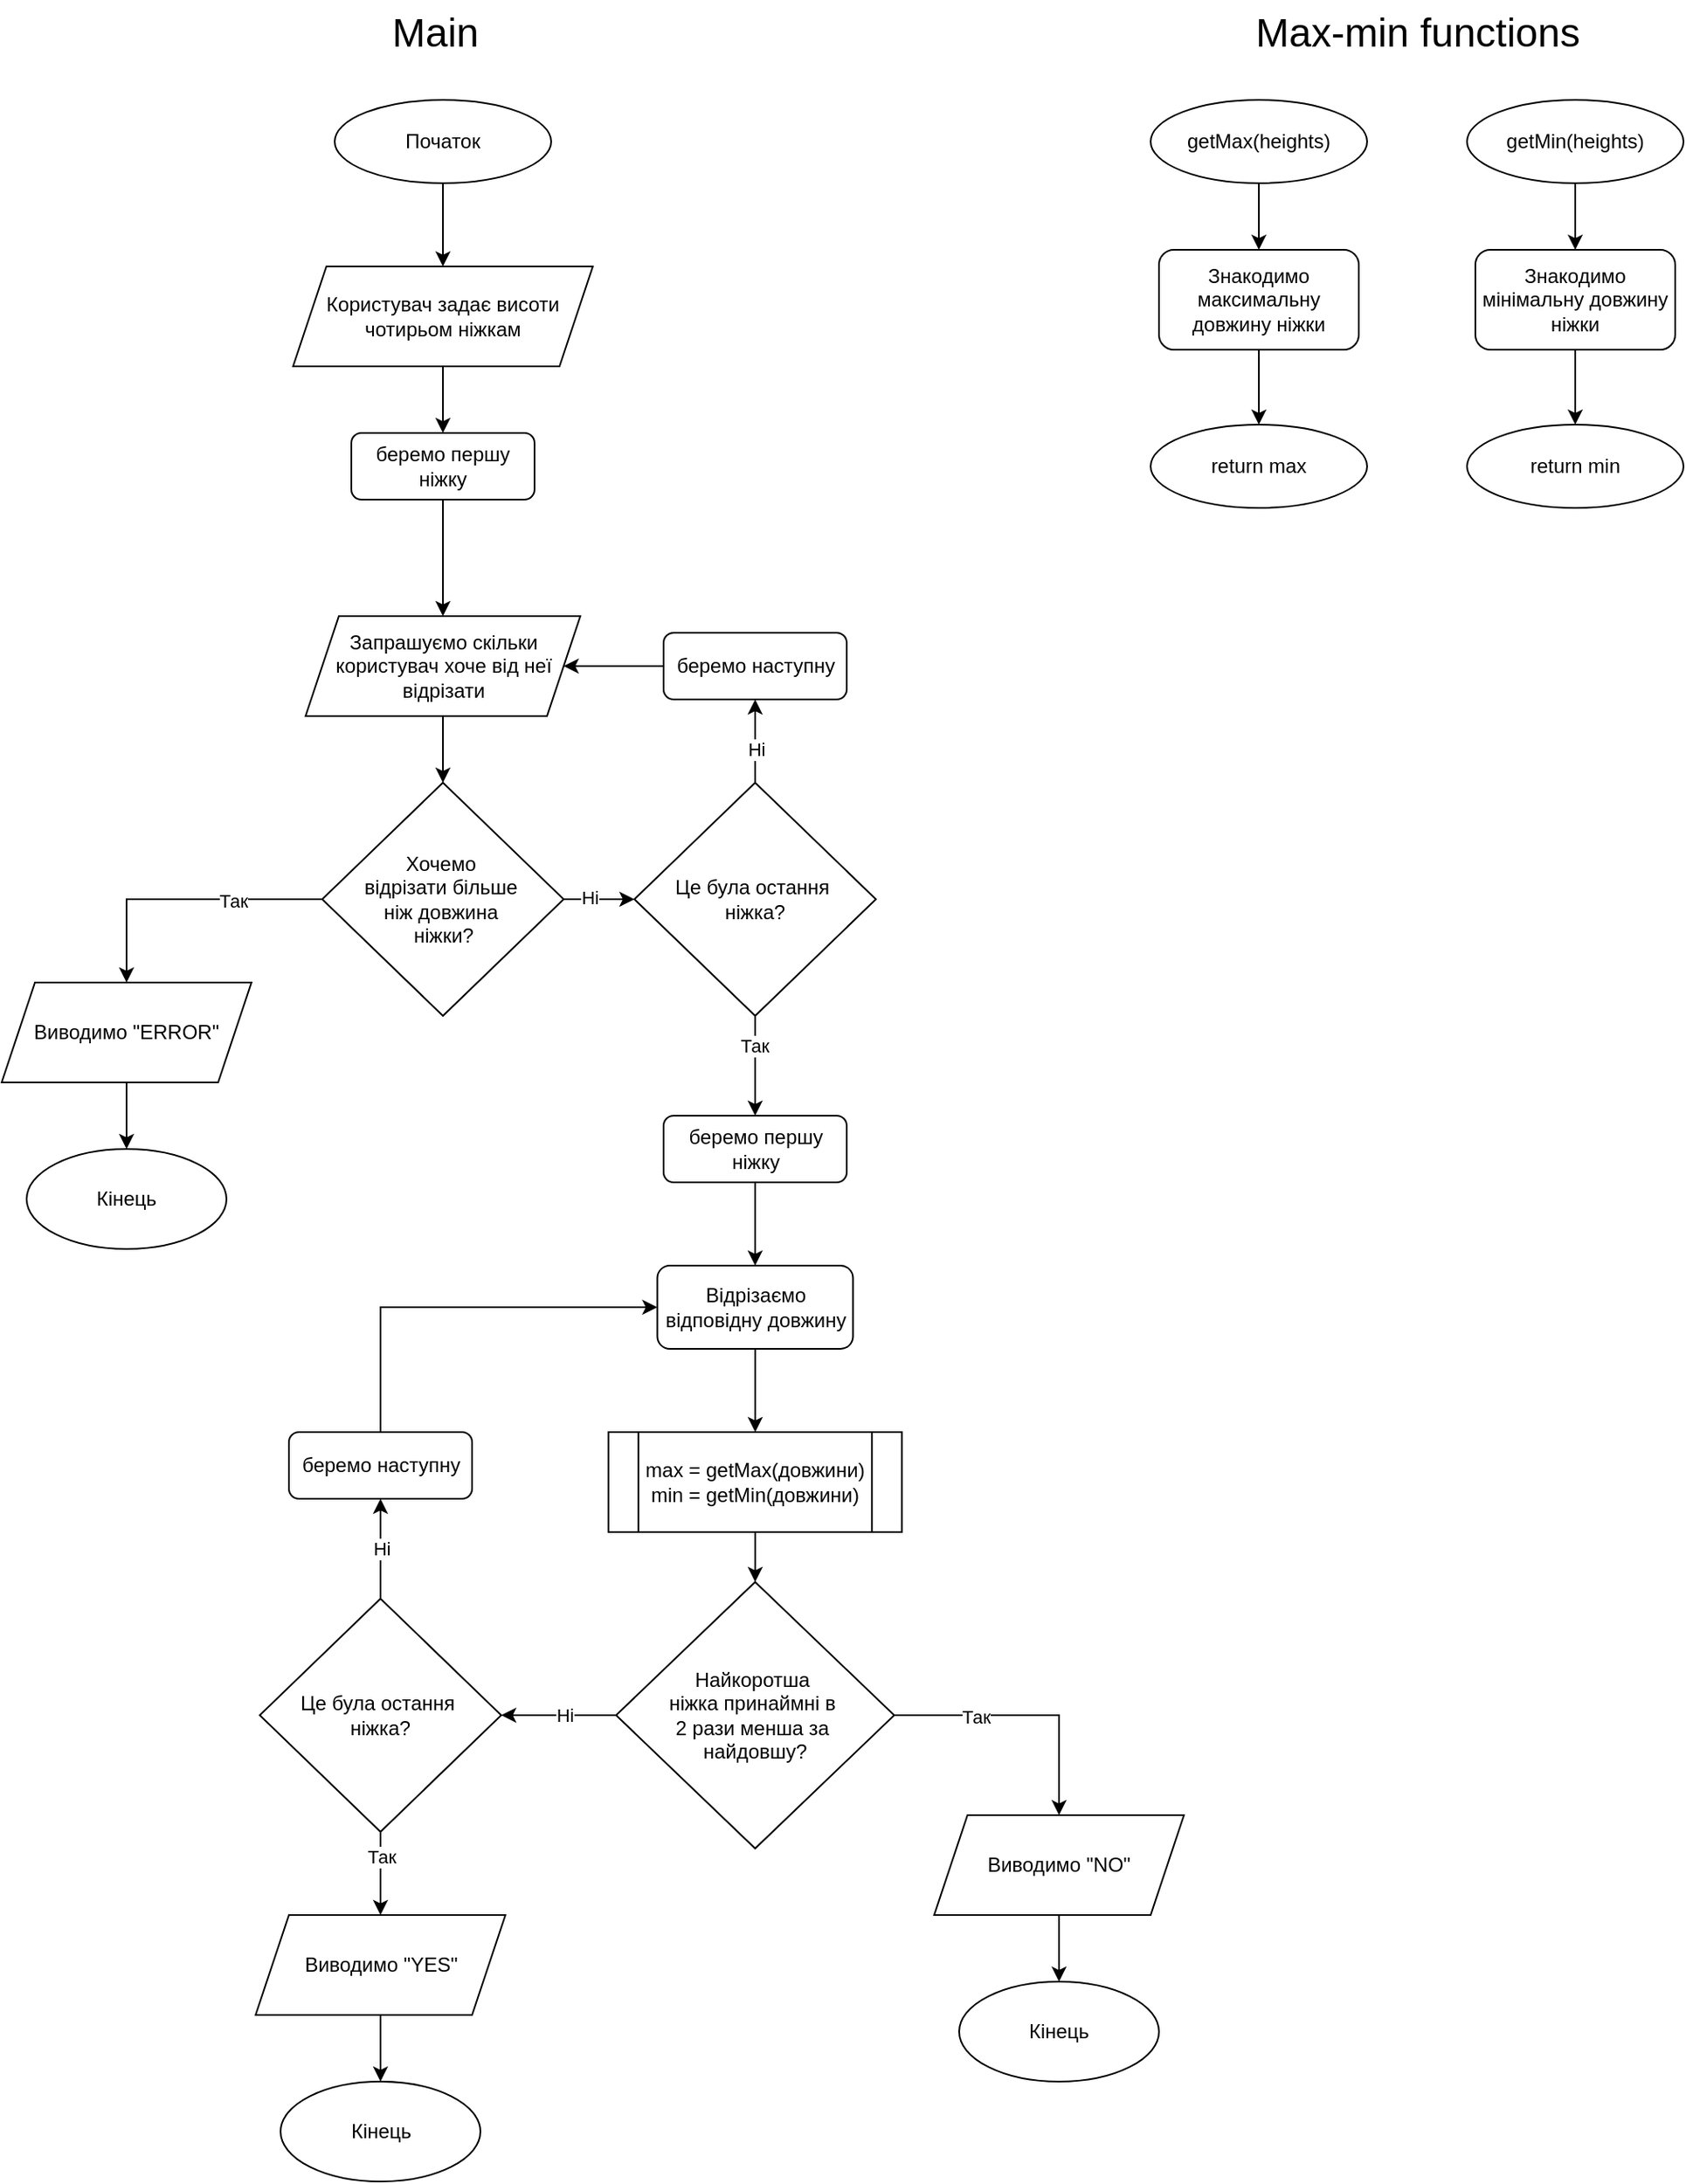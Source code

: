 <mxfile version="24.8.1">
  <diagram name="Page-1" id="XjKNdMhh2U0nfwWWohRo">
    <mxGraphModel dx="3430" dy="1044" grid="1" gridSize="10" guides="1" tooltips="1" connect="1" arrows="1" fold="1" page="1" pageScale="1" pageWidth="850" pageHeight="1100" math="0" shadow="0">
      <root>
        <mxCell id="0" />
        <mxCell id="1" parent="0" />
        <mxCell id="abfaj3LT7T33ILpD5jAN-10" value="" style="edgeStyle=orthogonalEdgeStyle;rounded=0;orthogonalLoop=1;jettySize=auto;html=1;" edge="1" parent="1" source="MJ7d8MGrej0oFUK3ACLP-1" target="abfaj3LT7T33ILpD5jAN-9">
          <mxGeometry relative="1" as="geometry" />
        </mxCell>
        <mxCell id="MJ7d8MGrej0oFUK3ACLP-1" value="Початок" style="ellipse;whiteSpace=wrap;html=1;" parent="1" vertex="1">
          <mxGeometry x="120" y="90" width="130" height="50" as="geometry" />
        </mxCell>
        <mxCell id="MJ7d8MGrej0oFUK3ACLP-2" value="&lt;font style=&quot;font-size: 24px;&quot;&gt;Main&lt;/font&gt;" style="text;html=1;align=center;verticalAlign=middle;resizable=0;points=[];autosize=1;strokeColor=none;fillColor=none;" parent="1" vertex="1">
          <mxGeometry x="140" y="30" width="80" height="40" as="geometry" />
        </mxCell>
        <mxCell id="MJ7d8MGrej0oFUK3ACLP-3" value="&lt;font style=&quot;font-size: 24px;&quot;&gt;Max-min functions&lt;/font&gt;" style="text;html=1;align=center;verticalAlign=middle;resizable=0;points=[];autosize=1;strokeColor=none;fillColor=none;" parent="1" vertex="1">
          <mxGeometry x="660" y="30" width="220" height="40" as="geometry" />
        </mxCell>
        <mxCell id="abfaj3LT7T33ILpD5jAN-12" value="" style="edgeStyle=orthogonalEdgeStyle;rounded=0;orthogonalLoop=1;jettySize=auto;html=1;" edge="1" parent="1" source="abfaj3LT7T33ILpD5jAN-9" target="abfaj3LT7T33ILpD5jAN-11">
          <mxGeometry relative="1" as="geometry" />
        </mxCell>
        <mxCell id="abfaj3LT7T33ILpD5jAN-9" value="Користувач задає висоти чотирьом ніжкам" style="shape=parallelogram;perimeter=parallelogramPerimeter;whiteSpace=wrap;html=1;fixedSize=1;" vertex="1" parent="1">
          <mxGeometry x="95" y="190" width="180" height="60" as="geometry" />
        </mxCell>
        <mxCell id="abfaj3LT7T33ILpD5jAN-14" value="" style="edgeStyle=orthogonalEdgeStyle;rounded=0;orthogonalLoop=1;jettySize=auto;html=1;" edge="1" parent="1" source="abfaj3LT7T33ILpD5jAN-11" target="abfaj3LT7T33ILpD5jAN-13">
          <mxGeometry relative="1" as="geometry" />
        </mxCell>
        <mxCell id="abfaj3LT7T33ILpD5jAN-11" value="беремо першу ніжку" style="rounded=1;whiteSpace=wrap;html=1;" vertex="1" parent="1">
          <mxGeometry x="130" y="290" width="110" height="40" as="geometry" />
        </mxCell>
        <mxCell id="abfaj3LT7T33ILpD5jAN-16" value="" style="edgeStyle=orthogonalEdgeStyle;rounded=0;orthogonalLoop=1;jettySize=auto;html=1;" edge="1" parent="1" source="abfaj3LT7T33ILpD5jAN-13" target="abfaj3LT7T33ILpD5jAN-15">
          <mxGeometry relative="1" as="geometry" />
        </mxCell>
        <mxCell id="abfaj3LT7T33ILpD5jAN-13" value="Запрашуємо скільки користувач хоче від неї відрізати" style="shape=parallelogram;perimeter=parallelogramPerimeter;whiteSpace=wrap;html=1;fixedSize=1;" vertex="1" parent="1">
          <mxGeometry x="102.5" y="400" width="165" height="60" as="geometry" />
        </mxCell>
        <mxCell id="abfaj3LT7T33ILpD5jAN-18" style="edgeStyle=orthogonalEdgeStyle;rounded=0;orthogonalLoop=1;jettySize=auto;html=1;entryX=0.5;entryY=0;entryDx=0;entryDy=0;" edge="1" parent="1" source="abfaj3LT7T33ILpD5jAN-15" target="abfaj3LT7T33ILpD5jAN-17">
          <mxGeometry relative="1" as="geometry" />
        </mxCell>
        <mxCell id="abfaj3LT7T33ILpD5jAN-21" value="Так" style="edgeLabel;html=1;align=center;verticalAlign=middle;resizable=0;points=[];" vertex="1" connectable="0" parent="abfaj3LT7T33ILpD5jAN-18">
          <mxGeometry x="-0.353" y="1" relative="1" as="geometry">
            <mxPoint as="offset" />
          </mxGeometry>
        </mxCell>
        <mxCell id="abfaj3LT7T33ILpD5jAN-24" style="edgeStyle=orthogonalEdgeStyle;rounded=0;orthogonalLoop=1;jettySize=auto;html=1;entryX=0;entryY=0.5;entryDx=0;entryDy=0;" edge="1" parent="1" source="abfaj3LT7T33ILpD5jAN-15" target="abfaj3LT7T33ILpD5jAN-23">
          <mxGeometry relative="1" as="geometry" />
        </mxCell>
        <mxCell id="abfaj3LT7T33ILpD5jAN-25" value="Ні" style="edgeLabel;html=1;align=center;verticalAlign=middle;resizable=0;points=[];" vertex="1" connectable="0" parent="abfaj3LT7T33ILpD5jAN-24">
          <mxGeometry x="-0.271" y="1" relative="1" as="geometry">
            <mxPoint as="offset" />
          </mxGeometry>
        </mxCell>
        <mxCell id="abfaj3LT7T33ILpD5jAN-15" value="Хочемо&amp;nbsp;&lt;div&gt;відрізати&amp;nbsp;&lt;span style=&quot;background-color: initial;&quot;&gt;більше&amp;nbsp;&lt;/span&gt;&lt;div&gt;&lt;div&gt;ніж довжина&amp;nbsp;&lt;/div&gt;&lt;div&gt;ніжки?&lt;/div&gt;&lt;/div&gt;&lt;/div&gt;" style="rhombus;whiteSpace=wrap;html=1;" vertex="1" parent="1">
          <mxGeometry x="112.5" y="500" width="145" height="140" as="geometry" />
        </mxCell>
        <mxCell id="abfaj3LT7T33ILpD5jAN-20" style="edgeStyle=orthogonalEdgeStyle;rounded=0;orthogonalLoop=1;jettySize=auto;html=1;entryX=0.5;entryY=0;entryDx=0;entryDy=0;" edge="1" parent="1" source="abfaj3LT7T33ILpD5jAN-17" target="abfaj3LT7T33ILpD5jAN-19">
          <mxGeometry relative="1" as="geometry" />
        </mxCell>
        <mxCell id="abfaj3LT7T33ILpD5jAN-17" value="Виводимо &quot;ERROR&quot;" style="shape=parallelogram;perimeter=parallelogramPerimeter;whiteSpace=wrap;html=1;fixedSize=1;" vertex="1" parent="1">
          <mxGeometry x="-80" y="620" width="150" height="60" as="geometry" />
        </mxCell>
        <mxCell id="abfaj3LT7T33ILpD5jAN-19" value="Кінець" style="ellipse;whiteSpace=wrap;html=1;" vertex="1" parent="1">
          <mxGeometry x="-65" y="720" width="120" height="60" as="geometry" />
        </mxCell>
        <mxCell id="abfaj3LT7T33ILpD5jAN-28" style="edgeStyle=orthogonalEdgeStyle;rounded=0;orthogonalLoop=1;jettySize=auto;html=1;entryX=1;entryY=0.5;entryDx=0;entryDy=0;" edge="1" parent="1" source="abfaj3LT7T33ILpD5jAN-22" target="abfaj3LT7T33ILpD5jAN-13">
          <mxGeometry relative="1" as="geometry" />
        </mxCell>
        <mxCell id="abfaj3LT7T33ILpD5jAN-22" value="беремо наступну" style="rounded=1;whiteSpace=wrap;html=1;" vertex="1" parent="1">
          <mxGeometry x="317.5" y="410" width="110" height="40" as="geometry" />
        </mxCell>
        <mxCell id="abfaj3LT7T33ILpD5jAN-26" style="edgeStyle=orthogonalEdgeStyle;rounded=0;orthogonalLoop=1;jettySize=auto;html=1;entryX=0.5;entryY=1;entryDx=0;entryDy=0;" edge="1" parent="1" source="abfaj3LT7T33ILpD5jAN-23" target="abfaj3LT7T33ILpD5jAN-22">
          <mxGeometry relative="1" as="geometry" />
        </mxCell>
        <mxCell id="abfaj3LT7T33ILpD5jAN-27" value="Ні" style="edgeLabel;html=1;align=center;verticalAlign=middle;resizable=0;points=[];" vertex="1" connectable="0" parent="abfaj3LT7T33ILpD5jAN-26">
          <mxGeometry x="0.193" y="-1" relative="1" as="geometry">
            <mxPoint x="-1" y="10" as="offset" />
          </mxGeometry>
        </mxCell>
        <mxCell id="abfaj3LT7T33ILpD5jAN-30" style="edgeStyle=orthogonalEdgeStyle;rounded=0;orthogonalLoop=1;jettySize=auto;html=1;entryX=0.5;entryY=0;entryDx=0;entryDy=0;" edge="1" parent="1" source="abfaj3LT7T33ILpD5jAN-23" target="abfaj3LT7T33ILpD5jAN-29">
          <mxGeometry relative="1" as="geometry" />
        </mxCell>
        <mxCell id="abfaj3LT7T33ILpD5jAN-31" value="Так" style="edgeLabel;html=1;align=center;verticalAlign=middle;resizable=0;points=[];" vertex="1" connectable="0" parent="abfaj3LT7T33ILpD5jAN-30">
          <mxGeometry x="-0.422" y="-1" relative="1" as="geometry">
            <mxPoint as="offset" />
          </mxGeometry>
        </mxCell>
        <mxCell id="abfaj3LT7T33ILpD5jAN-23" value="Це була остання&amp;nbsp;&lt;div&gt;ніжка?&lt;/div&gt;" style="rhombus;whiteSpace=wrap;html=1;" vertex="1" parent="1">
          <mxGeometry x="300" y="500" width="145" height="140" as="geometry" />
        </mxCell>
        <mxCell id="abfaj3LT7T33ILpD5jAN-33" style="edgeStyle=orthogonalEdgeStyle;rounded=0;orthogonalLoop=1;jettySize=auto;html=1;entryX=0.5;entryY=0;entryDx=0;entryDy=0;" edge="1" parent="1" source="abfaj3LT7T33ILpD5jAN-29" target="abfaj3LT7T33ILpD5jAN-32">
          <mxGeometry relative="1" as="geometry" />
        </mxCell>
        <mxCell id="abfaj3LT7T33ILpD5jAN-29" value="беремо першу ніжку" style="rounded=1;whiteSpace=wrap;html=1;" vertex="1" parent="1">
          <mxGeometry x="317.5" y="700" width="110" height="40" as="geometry" />
        </mxCell>
        <mxCell id="abfaj3LT7T33ILpD5jAN-37" value="" style="edgeStyle=orthogonalEdgeStyle;rounded=0;orthogonalLoop=1;jettySize=auto;html=1;" edge="1" parent="1" source="abfaj3LT7T33ILpD5jAN-32" target="abfaj3LT7T33ILpD5jAN-35">
          <mxGeometry relative="1" as="geometry" />
        </mxCell>
        <mxCell id="abfaj3LT7T33ILpD5jAN-32" value="Відрізаємо відповідну довжину" style="rounded=1;whiteSpace=wrap;html=1;" vertex="1" parent="1">
          <mxGeometry x="313.75" y="790" width="117.5" height="50" as="geometry" />
        </mxCell>
        <mxCell id="abfaj3LT7T33ILpD5jAN-46" style="edgeStyle=orthogonalEdgeStyle;rounded=0;orthogonalLoop=1;jettySize=auto;html=1;entryX=0.5;entryY=0;entryDx=0;entryDy=0;" edge="1" parent="1" source="abfaj3LT7T33ILpD5jAN-35" target="abfaj3LT7T33ILpD5jAN-38">
          <mxGeometry relative="1" as="geometry" />
        </mxCell>
        <mxCell id="abfaj3LT7T33ILpD5jAN-35" value="max = getMax(довжини)&lt;div&gt;min = getMin(довжини)&lt;/div&gt;" style="shape=process;whiteSpace=wrap;html=1;backgroundOutline=1;" vertex="1" parent="1">
          <mxGeometry x="284.38" y="890" width="176.25" height="60" as="geometry" />
        </mxCell>
        <mxCell id="abfaj3LT7T33ILpD5jAN-42" style="edgeStyle=orthogonalEdgeStyle;rounded=0;orthogonalLoop=1;jettySize=auto;html=1;entryX=0.5;entryY=0;entryDx=0;entryDy=0;" edge="1" parent="1" source="abfaj3LT7T33ILpD5jAN-38" target="abfaj3LT7T33ILpD5jAN-40">
          <mxGeometry relative="1" as="geometry" />
        </mxCell>
        <mxCell id="abfaj3LT7T33ILpD5jAN-45" value="Так" style="edgeLabel;html=1;align=center;verticalAlign=middle;resizable=0;points=[];" vertex="1" connectable="0" parent="abfaj3LT7T33ILpD5jAN-42">
          <mxGeometry x="-0.384" y="-1" relative="1" as="geometry">
            <mxPoint as="offset" />
          </mxGeometry>
        </mxCell>
        <mxCell id="abfaj3LT7T33ILpD5jAN-44" style="edgeStyle=orthogonalEdgeStyle;rounded=0;orthogonalLoop=1;jettySize=auto;html=1;entryX=1;entryY=0.5;entryDx=0;entryDy=0;" edge="1" parent="1" source="abfaj3LT7T33ILpD5jAN-38" target="abfaj3LT7T33ILpD5jAN-43">
          <mxGeometry relative="1" as="geometry" />
        </mxCell>
        <mxCell id="abfaj3LT7T33ILpD5jAN-48" value="Ні" style="edgeLabel;html=1;align=center;verticalAlign=middle;resizable=0;points=[];" vertex="1" connectable="0" parent="abfaj3LT7T33ILpD5jAN-44">
          <mxGeometry x="0.13" y="-3" relative="1" as="geometry">
            <mxPoint x="8" y="3" as="offset" />
          </mxGeometry>
        </mxCell>
        <mxCell id="abfaj3LT7T33ILpD5jAN-38" value="Найкоротша&amp;nbsp;&lt;div&gt;ніжка принаймні в&amp;nbsp;&lt;/div&gt;&lt;div&gt;2 рази менша за&amp;nbsp;&lt;div&gt;найдовшу?&lt;/div&gt;&lt;/div&gt;" style="rhombus;whiteSpace=wrap;html=1;" vertex="1" parent="1">
          <mxGeometry x="289" y="980" width="167" height="160" as="geometry" />
        </mxCell>
        <mxCell id="abfaj3LT7T33ILpD5jAN-39" style="edgeStyle=orthogonalEdgeStyle;rounded=0;orthogonalLoop=1;jettySize=auto;html=1;entryX=0.5;entryY=0;entryDx=0;entryDy=0;" edge="1" parent="1" source="abfaj3LT7T33ILpD5jAN-40" target="abfaj3LT7T33ILpD5jAN-41">
          <mxGeometry relative="1" as="geometry" />
        </mxCell>
        <mxCell id="abfaj3LT7T33ILpD5jAN-40" value="Виводимо &quot;NO&quot;" style="shape=parallelogram;perimeter=parallelogramPerimeter;whiteSpace=wrap;html=1;fixedSize=1;" vertex="1" parent="1">
          <mxGeometry x="480" y="1120" width="150" height="60" as="geometry" />
        </mxCell>
        <mxCell id="abfaj3LT7T33ILpD5jAN-41" value="Кінець" style="ellipse;whiteSpace=wrap;html=1;" vertex="1" parent="1">
          <mxGeometry x="495" y="1220" width="120" height="60" as="geometry" />
        </mxCell>
        <mxCell id="abfaj3LT7T33ILpD5jAN-52" style="edgeStyle=orthogonalEdgeStyle;rounded=0;orthogonalLoop=1;jettySize=auto;html=1;entryX=0.5;entryY=0;entryDx=0;entryDy=0;" edge="1" parent="1" source="abfaj3LT7T33ILpD5jAN-43" target="abfaj3LT7T33ILpD5jAN-50">
          <mxGeometry relative="1" as="geometry" />
        </mxCell>
        <mxCell id="abfaj3LT7T33ILpD5jAN-53" value="Так" style="edgeLabel;html=1;align=center;verticalAlign=middle;resizable=0;points=[];" vertex="1" connectable="0" parent="abfaj3LT7T33ILpD5jAN-52">
          <mxGeometry x="-0.413" relative="1" as="geometry">
            <mxPoint as="offset" />
          </mxGeometry>
        </mxCell>
        <mxCell id="abfaj3LT7T33ILpD5jAN-56" style="edgeStyle=orthogonalEdgeStyle;rounded=0;orthogonalLoop=1;jettySize=auto;html=1;entryX=0.5;entryY=1;entryDx=0;entryDy=0;" edge="1" parent="1" source="abfaj3LT7T33ILpD5jAN-43" target="abfaj3LT7T33ILpD5jAN-55">
          <mxGeometry relative="1" as="geometry" />
        </mxCell>
        <mxCell id="abfaj3LT7T33ILpD5jAN-57" value="Ні" style="edgeLabel;html=1;align=center;verticalAlign=middle;resizable=0;points=[];" vertex="1" connectable="0" parent="abfaj3LT7T33ILpD5jAN-56">
          <mxGeometry x="-0.128" y="3" relative="1" as="geometry">
            <mxPoint x="3" y="-4" as="offset" />
          </mxGeometry>
        </mxCell>
        <mxCell id="abfaj3LT7T33ILpD5jAN-43" value="Це була остання&amp;nbsp;&lt;div&gt;ніжка?&lt;/div&gt;" style="rhombus;whiteSpace=wrap;html=1;" vertex="1" parent="1">
          <mxGeometry x="75" y="990" width="145" height="140" as="geometry" />
        </mxCell>
        <mxCell id="abfaj3LT7T33ILpD5jAN-49" style="edgeStyle=orthogonalEdgeStyle;rounded=0;orthogonalLoop=1;jettySize=auto;html=1;entryX=0.5;entryY=0;entryDx=0;entryDy=0;" edge="1" parent="1" source="abfaj3LT7T33ILpD5jAN-50" target="abfaj3LT7T33ILpD5jAN-51">
          <mxGeometry relative="1" as="geometry" />
        </mxCell>
        <mxCell id="abfaj3LT7T33ILpD5jAN-50" value="Виводимо &quot;YES&quot;" style="shape=parallelogram;perimeter=parallelogramPerimeter;whiteSpace=wrap;html=1;fixedSize=1;" vertex="1" parent="1">
          <mxGeometry x="72.5" y="1180" width="150" height="60" as="geometry" />
        </mxCell>
        <mxCell id="abfaj3LT7T33ILpD5jAN-51" value="Кінець" style="ellipse;whiteSpace=wrap;html=1;" vertex="1" parent="1">
          <mxGeometry x="87.5" y="1280" width="120" height="60" as="geometry" />
        </mxCell>
        <mxCell id="abfaj3LT7T33ILpD5jAN-58" style="edgeStyle=orthogonalEdgeStyle;rounded=0;orthogonalLoop=1;jettySize=auto;html=1;entryX=0;entryY=0.5;entryDx=0;entryDy=0;" edge="1" parent="1" source="abfaj3LT7T33ILpD5jAN-55" target="abfaj3LT7T33ILpD5jAN-32">
          <mxGeometry relative="1" as="geometry">
            <Array as="points">
              <mxPoint x="148" y="815" />
            </Array>
          </mxGeometry>
        </mxCell>
        <mxCell id="abfaj3LT7T33ILpD5jAN-55" value="беремо наступну" style="rounded=1;whiteSpace=wrap;html=1;" vertex="1" parent="1">
          <mxGeometry x="92.5" y="890" width="110" height="40" as="geometry" />
        </mxCell>
        <mxCell id="abfaj3LT7T33ILpD5jAN-61" style="edgeStyle=orthogonalEdgeStyle;rounded=0;orthogonalLoop=1;jettySize=auto;html=1;entryX=0.5;entryY=0;entryDx=0;entryDy=0;" edge="1" parent="1" source="abfaj3LT7T33ILpD5jAN-59" target="abfaj3LT7T33ILpD5jAN-60">
          <mxGeometry relative="1" as="geometry" />
        </mxCell>
        <mxCell id="abfaj3LT7T33ILpD5jAN-59" value="getMax(heights)" style="ellipse;whiteSpace=wrap;html=1;" vertex="1" parent="1">
          <mxGeometry x="610" y="90" width="130" height="50" as="geometry" />
        </mxCell>
        <mxCell id="abfaj3LT7T33ILpD5jAN-63" style="edgeStyle=orthogonalEdgeStyle;rounded=0;orthogonalLoop=1;jettySize=auto;html=1;" edge="1" parent="1" source="abfaj3LT7T33ILpD5jAN-60" target="abfaj3LT7T33ILpD5jAN-62">
          <mxGeometry relative="1" as="geometry" />
        </mxCell>
        <mxCell id="abfaj3LT7T33ILpD5jAN-60" value="Знакодимо максимальну довжину ніжки" style="rounded=1;whiteSpace=wrap;html=1;" vertex="1" parent="1">
          <mxGeometry x="615" y="180" width="120" height="60" as="geometry" />
        </mxCell>
        <mxCell id="abfaj3LT7T33ILpD5jAN-62" value="return max" style="ellipse;whiteSpace=wrap;html=1;" vertex="1" parent="1">
          <mxGeometry x="610" y="285" width="130" height="50" as="geometry" />
        </mxCell>
        <mxCell id="abfaj3LT7T33ILpD5jAN-64" style="edgeStyle=orthogonalEdgeStyle;rounded=0;orthogonalLoop=1;jettySize=auto;html=1;entryX=0.5;entryY=0;entryDx=0;entryDy=0;" edge="1" parent="1" source="abfaj3LT7T33ILpD5jAN-65" target="abfaj3LT7T33ILpD5jAN-67">
          <mxGeometry relative="1" as="geometry" />
        </mxCell>
        <mxCell id="abfaj3LT7T33ILpD5jAN-65" value="getMin(heights)" style="ellipse;whiteSpace=wrap;html=1;" vertex="1" parent="1">
          <mxGeometry x="800" y="90" width="130" height="50" as="geometry" />
        </mxCell>
        <mxCell id="abfaj3LT7T33ILpD5jAN-66" style="edgeStyle=orthogonalEdgeStyle;rounded=0;orthogonalLoop=1;jettySize=auto;html=1;" edge="1" parent="1" source="abfaj3LT7T33ILpD5jAN-67" target="abfaj3LT7T33ILpD5jAN-68">
          <mxGeometry relative="1" as="geometry" />
        </mxCell>
        <mxCell id="abfaj3LT7T33ILpD5jAN-67" value="Знакодимо мінімальну довжину ніжки" style="rounded=1;whiteSpace=wrap;html=1;" vertex="1" parent="1">
          <mxGeometry x="805" y="180" width="120" height="60" as="geometry" />
        </mxCell>
        <mxCell id="abfaj3LT7T33ILpD5jAN-68" value="return min" style="ellipse;whiteSpace=wrap;html=1;" vertex="1" parent="1">
          <mxGeometry x="800" y="285" width="130" height="50" as="geometry" />
        </mxCell>
      </root>
    </mxGraphModel>
  </diagram>
</mxfile>
